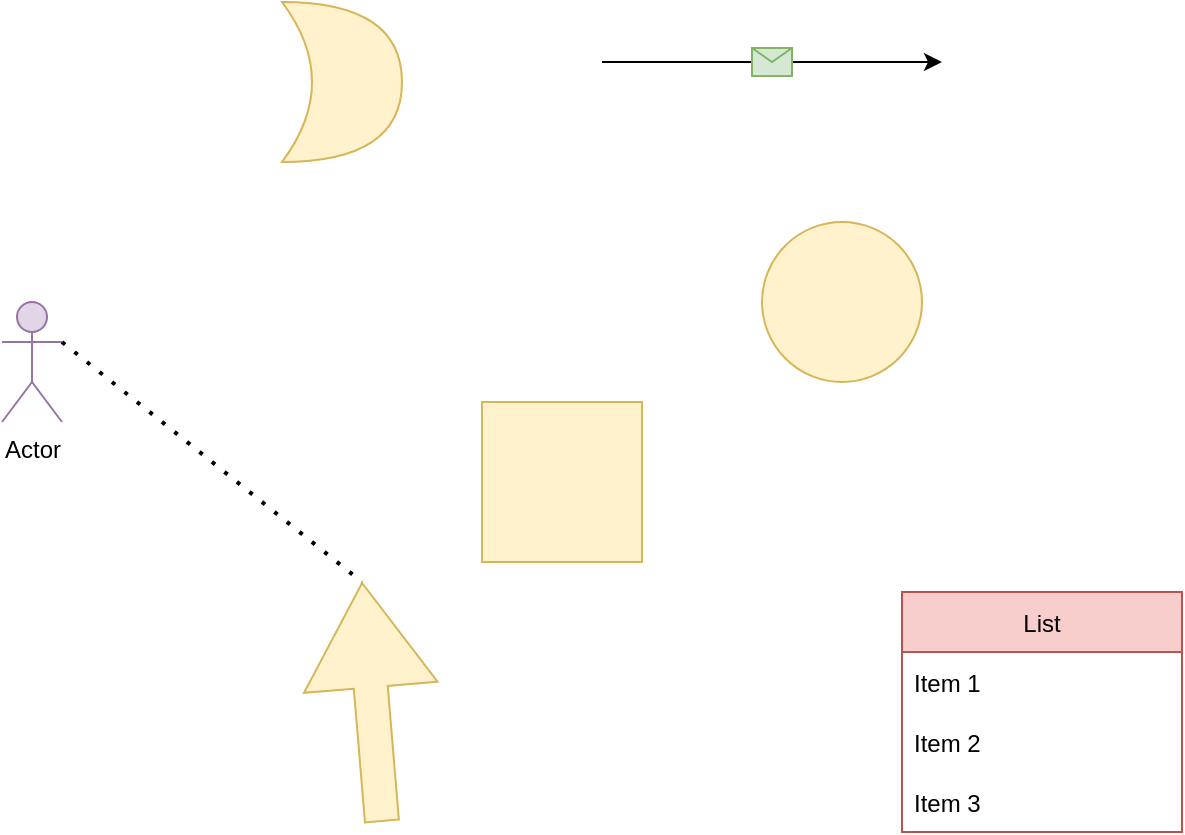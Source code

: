 <mxfile version="17.4.2" type="github">
  <diagram id="HLAjMLQuUP7QNFvTdPfq" name="Page-1">
    <mxGraphModel dx="2031" dy="1143" grid="1" gridSize="10" guides="1" tooltips="1" connect="1" arrows="1" fold="1" page="1" pageScale="1" pageWidth="827" pageHeight="1169" math="0" shadow="0">
      <root>
        <mxCell id="0" />
        <mxCell id="1" parent="0" />
        <mxCell id="uge6zKiDhPaemp9ollqA-1" value="" style="whiteSpace=wrap;html=1;aspect=fixed;fillColor=#fff2cc;strokeColor=#d6b656;" parent="1" vertex="1">
          <mxGeometry x="370" y="370" width="80" height="80" as="geometry" />
        </mxCell>
        <mxCell id="uge6zKiDhPaemp9ollqA-2" value="" style="ellipse;whiteSpace=wrap;html=1;aspect=fixed;fillColor=#fff2cc;strokeColor=#d6b656;" parent="1" vertex="1">
          <mxGeometry x="510" y="280" width="80" height="80" as="geometry" />
        </mxCell>
        <mxCell id="3iNRKi4Hk906aVdJlNii-1" value="Actor" style="shape=umlActor;verticalLabelPosition=bottom;verticalAlign=top;html=1;outlineConnect=0;fillColor=#e1d5e7;strokeColor=#9673a6;" parent="1" vertex="1">
          <mxGeometry x="130" y="320" width="30" height="60" as="geometry" />
        </mxCell>
        <mxCell id="rq_mwT1ktQM-RniYrAxY-1" value="" style="shape=xor;whiteSpace=wrap;html=1;fillColor=#fff2cc;strokeColor=#d6b656;" parent="1" vertex="1">
          <mxGeometry x="270" y="170" width="60" height="80" as="geometry" />
        </mxCell>
        <mxCell id="rq_mwT1ktQM-RniYrAxY-2" value="" style="shape=flexArrow;endArrow=classic;html=1;rounded=0;endWidth=49;endSize=17.11;width=17;fillColor=#fff2cc;strokeColor=#d6b656;" parent="1" edge="1">
          <mxGeometry width="50" height="50" relative="1" as="geometry">
            <mxPoint x="320" y="580" as="sourcePoint" />
            <mxPoint x="310" y="460" as="targetPoint" />
          </mxGeometry>
        </mxCell>
        <mxCell id="j_6Urs18bUJfxZvFnsA--1" value="List" style="swimlane;fontStyle=0;childLayout=stackLayout;horizontal=1;startSize=30;horizontalStack=0;resizeParent=1;resizeParentMax=0;resizeLast=0;collapsible=1;marginBottom=0;fillColor=#f8cecc;strokeColor=#b85450;" parent="1" vertex="1">
          <mxGeometry x="580" y="465" width="140" height="120" as="geometry" />
        </mxCell>
        <mxCell id="j_6Urs18bUJfxZvFnsA--2" value="Item 1" style="text;strokeColor=none;fillColor=none;align=left;verticalAlign=middle;spacingLeft=4;spacingRight=4;overflow=hidden;points=[[0,0.5],[1,0.5]];portConstraint=eastwest;rotatable=0;" parent="j_6Urs18bUJfxZvFnsA--1" vertex="1">
          <mxGeometry y="30" width="140" height="30" as="geometry" />
        </mxCell>
        <mxCell id="j_6Urs18bUJfxZvFnsA--3" value="Item 2" style="text;strokeColor=none;fillColor=none;align=left;verticalAlign=middle;spacingLeft=4;spacingRight=4;overflow=hidden;points=[[0,0.5],[1,0.5]];portConstraint=eastwest;rotatable=0;" parent="j_6Urs18bUJfxZvFnsA--1" vertex="1">
          <mxGeometry y="60" width="140" height="30" as="geometry" />
        </mxCell>
        <mxCell id="j_6Urs18bUJfxZvFnsA--4" value="Item 3" style="text;strokeColor=none;fillColor=none;align=left;verticalAlign=middle;spacingLeft=4;spacingRight=4;overflow=hidden;points=[[0,0.5],[1,0.5]];portConstraint=eastwest;rotatable=0;" parent="j_6Urs18bUJfxZvFnsA--1" vertex="1">
          <mxGeometry y="90" width="140" height="30" as="geometry" />
        </mxCell>
        <mxCell id="FOBTNPHhgWA1rPGJ4H_U-1" value="" style="endArrow=classic;html=1;rounded=0;" edge="1" parent="1">
          <mxGeometry relative="1" as="geometry">
            <mxPoint x="430" y="200" as="sourcePoint" />
            <mxPoint x="600" y="200" as="targetPoint" />
          </mxGeometry>
        </mxCell>
        <mxCell id="FOBTNPHhgWA1rPGJ4H_U-2" value="" style="shape=message;html=1;outlineConnect=0;fillColor=#d5e8d4;strokeColor=#82b366;" vertex="1" parent="FOBTNPHhgWA1rPGJ4H_U-1">
          <mxGeometry width="20" height="14" relative="1" as="geometry">
            <mxPoint x="-10" y="-7" as="offset" />
          </mxGeometry>
        </mxCell>
        <mxCell id="FOBTNPHhgWA1rPGJ4H_U-3" value="" style="endArrow=none;dashed=1;html=1;dashPattern=1 3;strokeWidth=2;rounded=0;exitX=1;exitY=0.333;exitDx=0;exitDy=0;exitPerimeter=0;" edge="1" parent="1" source="3iNRKi4Hk906aVdJlNii-1">
          <mxGeometry width="50" height="50" relative="1" as="geometry">
            <mxPoint x="230" y="410" as="sourcePoint" />
            <mxPoint x="310" y="460" as="targetPoint" />
          </mxGeometry>
        </mxCell>
      </root>
    </mxGraphModel>
  </diagram>
</mxfile>
